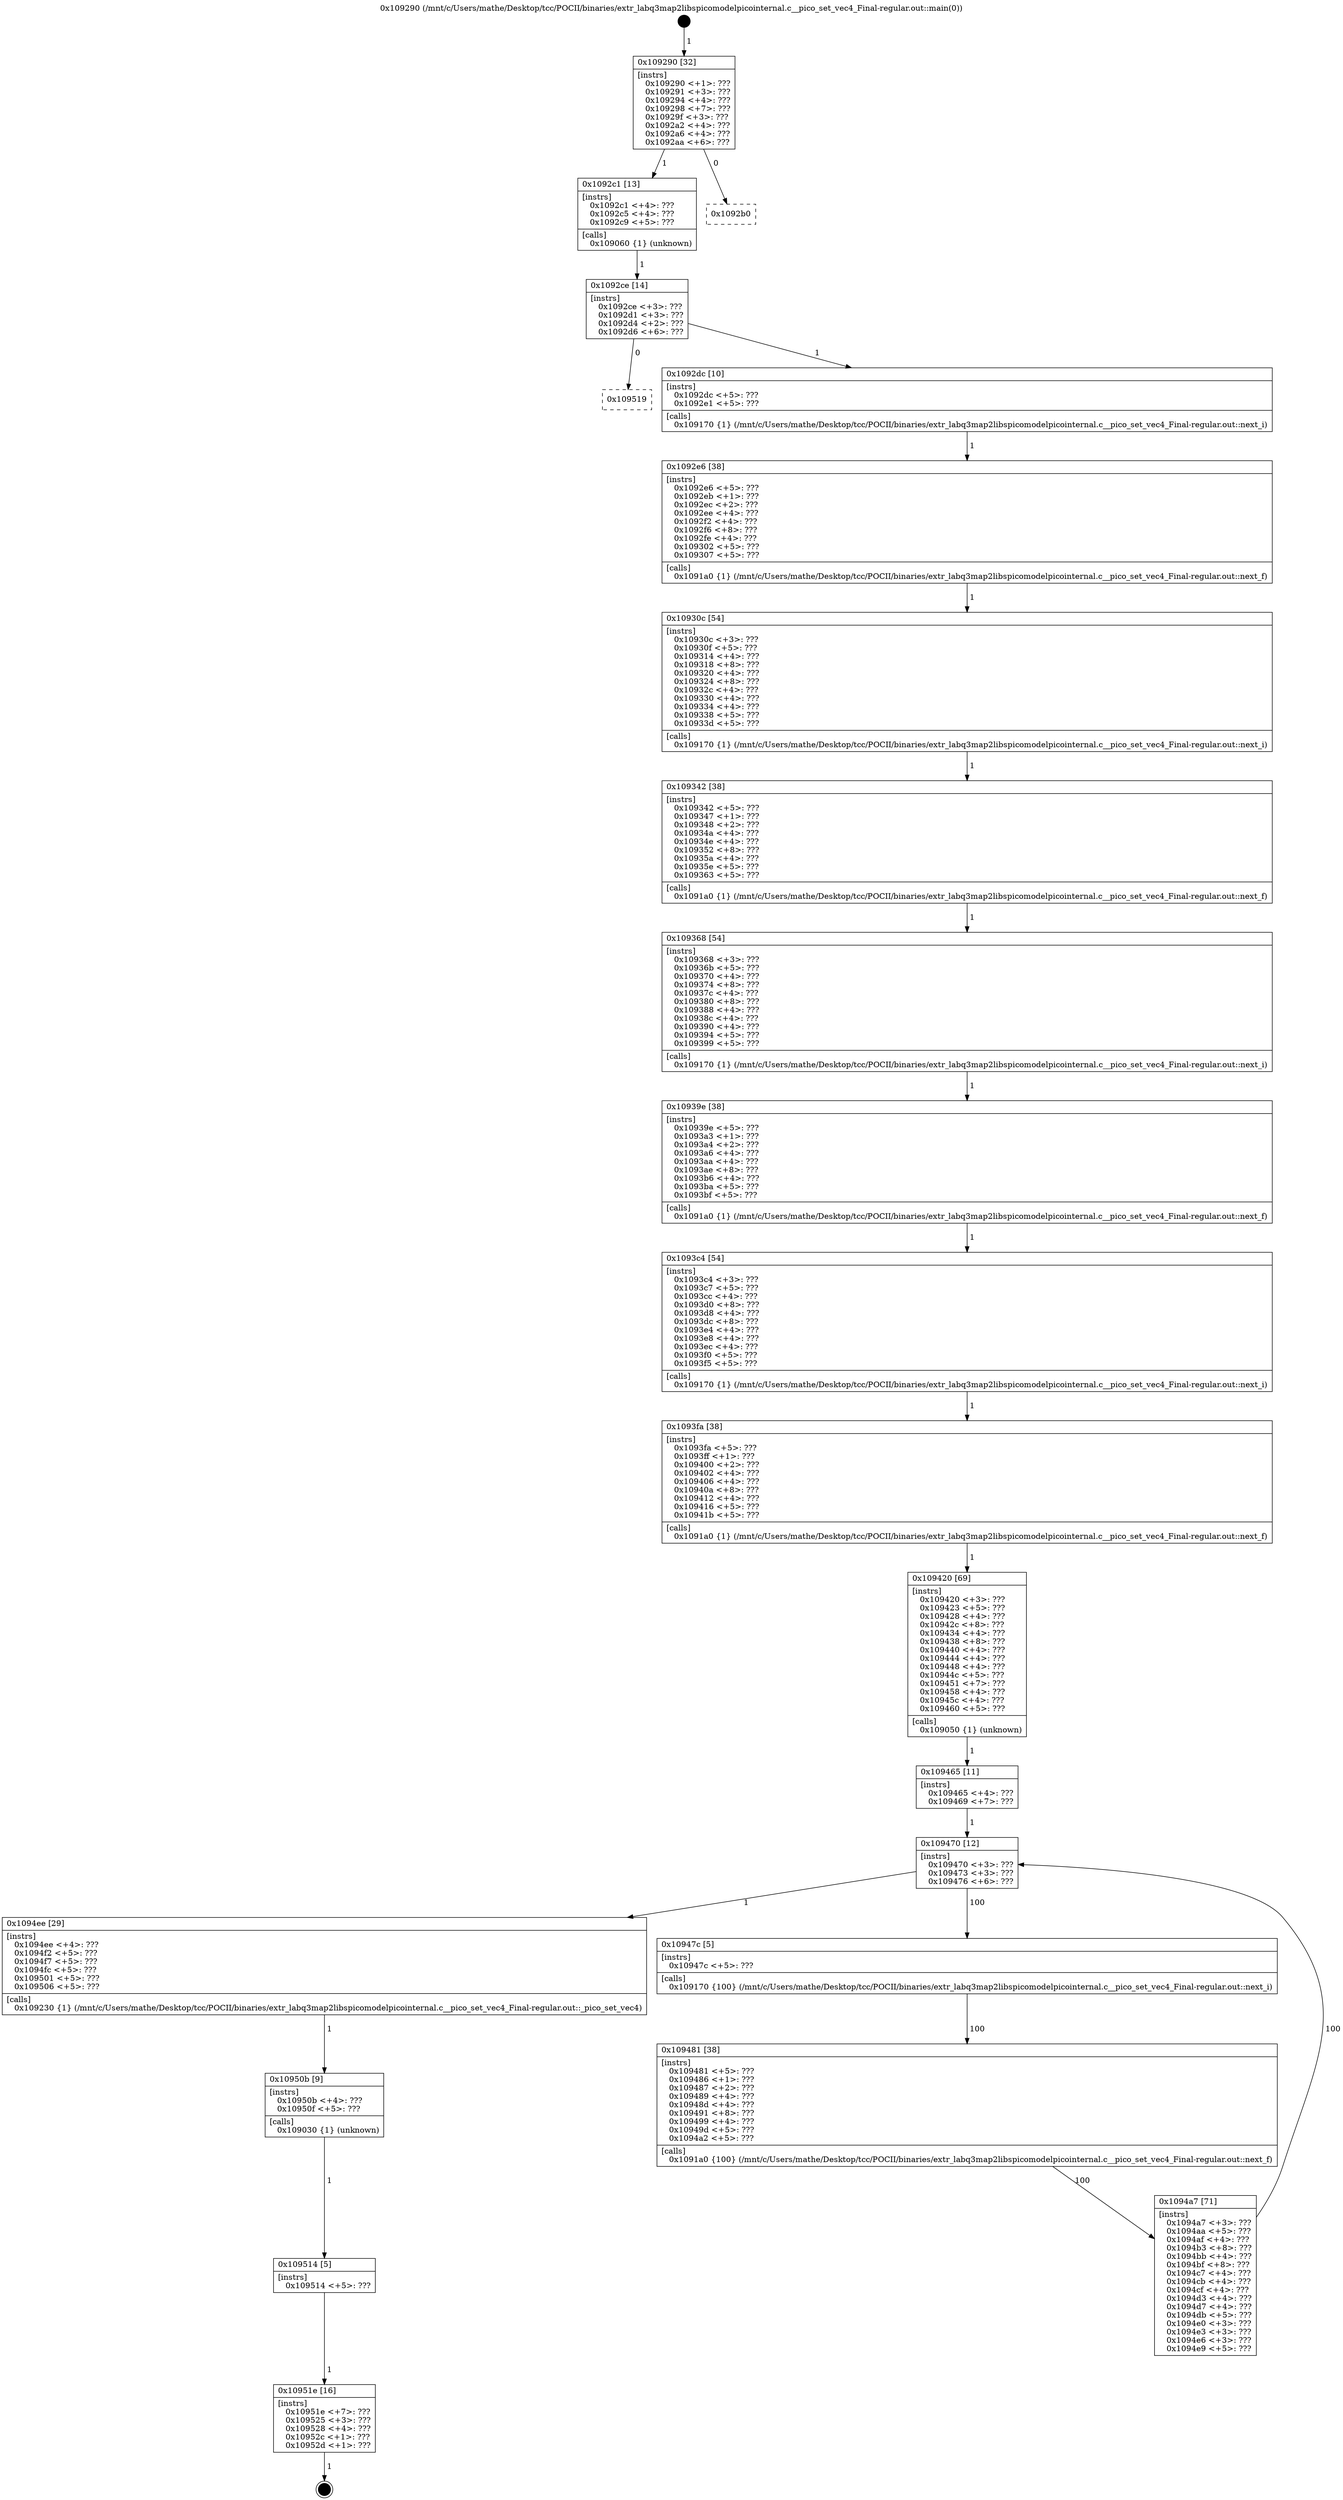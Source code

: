 digraph "0x109290" {
  label = "0x109290 (/mnt/c/Users/mathe/Desktop/tcc/POCII/binaries/extr_labq3map2libspicomodelpicointernal.c__pico_set_vec4_Final-regular.out::main(0))"
  labelloc = "t"
  node[shape=record]

  Entry [label="",width=0.3,height=0.3,shape=circle,fillcolor=black,style=filled]
  "0x109290" [label="{
     0x109290 [32]\l
     | [instrs]\l
     &nbsp;&nbsp;0x109290 \<+1\>: ???\l
     &nbsp;&nbsp;0x109291 \<+3\>: ???\l
     &nbsp;&nbsp;0x109294 \<+4\>: ???\l
     &nbsp;&nbsp;0x109298 \<+7\>: ???\l
     &nbsp;&nbsp;0x10929f \<+3\>: ???\l
     &nbsp;&nbsp;0x1092a2 \<+4\>: ???\l
     &nbsp;&nbsp;0x1092a6 \<+4\>: ???\l
     &nbsp;&nbsp;0x1092aa \<+6\>: ???\l
  }"]
  "0x1092c1" [label="{
     0x1092c1 [13]\l
     | [instrs]\l
     &nbsp;&nbsp;0x1092c1 \<+4\>: ???\l
     &nbsp;&nbsp;0x1092c5 \<+4\>: ???\l
     &nbsp;&nbsp;0x1092c9 \<+5\>: ???\l
     | [calls]\l
     &nbsp;&nbsp;0x109060 \{1\} (unknown)\l
  }"]
  "0x1092b0" [label="{
     0x1092b0\l
  }", style=dashed]
  "0x1092ce" [label="{
     0x1092ce [14]\l
     | [instrs]\l
     &nbsp;&nbsp;0x1092ce \<+3\>: ???\l
     &nbsp;&nbsp;0x1092d1 \<+3\>: ???\l
     &nbsp;&nbsp;0x1092d4 \<+2\>: ???\l
     &nbsp;&nbsp;0x1092d6 \<+6\>: ???\l
  }"]
  "0x109519" [label="{
     0x109519\l
  }", style=dashed]
  "0x1092dc" [label="{
     0x1092dc [10]\l
     | [instrs]\l
     &nbsp;&nbsp;0x1092dc \<+5\>: ???\l
     &nbsp;&nbsp;0x1092e1 \<+5\>: ???\l
     | [calls]\l
     &nbsp;&nbsp;0x109170 \{1\} (/mnt/c/Users/mathe/Desktop/tcc/POCII/binaries/extr_labq3map2libspicomodelpicointernal.c__pico_set_vec4_Final-regular.out::next_i)\l
  }"]
  Exit [label="",width=0.3,height=0.3,shape=circle,fillcolor=black,style=filled,peripheries=2]
  "0x1092e6" [label="{
     0x1092e6 [38]\l
     | [instrs]\l
     &nbsp;&nbsp;0x1092e6 \<+5\>: ???\l
     &nbsp;&nbsp;0x1092eb \<+1\>: ???\l
     &nbsp;&nbsp;0x1092ec \<+2\>: ???\l
     &nbsp;&nbsp;0x1092ee \<+4\>: ???\l
     &nbsp;&nbsp;0x1092f2 \<+4\>: ???\l
     &nbsp;&nbsp;0x1092f6 \<+8\>: ???\l
     &nbsp;&nbsp;0x1092fe \<+4\>: ???\l
     &nbsp;&nbsp;0x109302 \<+5\>: ???\l
     &nbsp;&nbsp;0x109307 \<+5\>: ???\l
     | [calls]\l
     &nbsp;&nbsp;0x1091a0 \{1\} (/mnt/c/Users/mathe/Desktop/tcc/POCII/binaries/extr_labq3map2libspicomodelpicointernal.c__pico_set_vec4_Final-regular.out::next_f)\l
  }"]
  "0x10930c" [label="{
     0x10930c [54]\l
     | [instrs]\l
     &nbsp;&nbsp;0x10930c \<+3\>: ???\l
     &nbsp;&nbsp;0x10930f \<+5\>: ???\l
     &nbsp;&nbsp;0x109314 \<+4\>: ???\l
     &nbsp;&nbsp;0x109318 \<+8\>: ???\l
     &nbsp;&nbsp;0x109320 \<+4\>: ???\l
     &nbsp;&nbsp;0x109324 \<+8\>: ???\l
     &nbsp;&nbsp;0x10932c \<+4\>: ???\l
     &nbsp;&nbsp;0x109330 \<+4\>: ???\l
     &nbsp;&nbsp;0x109334 \<+4\>: ???\l
     &nbsp;&nbsp;0x109338 \<+5\>: ???\l
     &nbsp;&nbsp;0x10933d \<+5\>: ???\l
     | [calls]\l
     &nbsp;&nbsp;0x109170 \{1\} (/mnt/c/Users/mathe/Desktop/tcc/POCII/binaries/extr_labq3map2libspicomodelpicointernal.c__pico_set_vec4_Final-regular.out::next_i)\l
  }"]
  "0x109342" [label="{
     0x109342 [38]\l
     | [instrs]\l
     &nbsp;&nbsp;0x109342 \<+5\>: ???\l
     &nbsp;&nbsp;0x109347 \<+1\>: ???\l
     &nbsp;&nbsp;0x109348 \<+2\>: ???\l
     &nbsp;&nbsp;0x10934a \<+4\>: ???\l
     &nbsp;&nbsp;0x10934e \<+4\>: ???\l
     &nbsp;&nbsp;0x109352 \<+8\>: ???\l
     &nbsp;&nbsp;0x10935a \<+4\>: ???\l
     &nbsp;&nbsp;0x10935e \<+5\>: ???\l
     &nbsp;&nbsp;0x109363 \<+5\>: ???\l
     | [calls]\l
     &nbsp;&nbsp;0x1091a0 \{1\} (/mnt/c/Users/mathe/Desktop/tcc/POCII/binaries/extr_labq3map2libspicomodelpicointernal.c__pico_set_vec4_Final-regular.out::next_f)\l
  }"]
  "0x109368" [label="{
     0x109368 [54]\l
     | [instrs]\l
     &nbsp;&nbsp;0x109368 \<+3\>: ???\l
     &nbsp;&nbsp;0x10936b \<+5\>: ???\l
     &nbsp;&nbsp;0x109370 \<+4\>: ???\l
     &nbsp;&nbsp;0x109374 \<+8\>: ???\l
     &nbsp;&nbsp;0x10937c \<+4\>: ???\l
     &nbsp;&nbsp;0x109380 \<+8\>: ???\l
     &nbsp;&nbsp;0x109388 \<+4\>: ???\l
     &nbsp;&nbsp;0x10938c \<+4\>: ???\l
     &nbsp;&nbsp;0x109390 \<+4\>: ???\l
     &nbsp;&nbsp;0x109394 \<+5\>: ???\l
     &nbsp;&nbsp;0x109399 \<+5\>: ???\l
     | [calls]\l
     &nbsp;&nbsp;0x109170 \{1\} (/mnt/c/Users/mathe/Desktop/tcc/POCII/binaries/extr_labq3map2libspicomodelpicointernal.c__pico_set_vec4_Final-regular.out::next_i)\l
  }"]
  "0x10939e" [label="{
     0x10939e [38]\l
     | [instrs]\l
     &nbsp;&nbsp;0x10939e \<+5\>: ???\l
     &nbsp;&nbsp;0x1093a3 \<+1\>: ???\l
     &nbsp;&nbsp;0x1093a4 \<+2\>: ???\l
     &nbsp;&nbsp;0x1093a6 \<+4\>: ???\l
     &nbsp;&nbsp;0x1093aa \<+4\>: ???\l
     &nbsp;&nbsp;0x1093ae \<+8\>: ???\l
     &nbsp;&nbsp;0x1093b6 \<+4\>: ???\l
     &nbsp;&nbsp;0x1093ba \<+5\>: ???\l
     &nbsp;&nbsp;0x1093bf \<+5\>: ???\l
     | [calls]\l
     &nbsp;&nbsp;0x1091a0 \{1\} (/mnt/c/Users/mathe/Desktop/tcc/POCII/binaries/extr_labq3map2libspicomodelpicointernal.c__pico_set_vec4_Final-regular.out::next_f)\l
  }"]
  "0x1093c4" [label="{
     0x1093c4 [54]\l
     | [instrs]\l
     &nbsp;&nbsp;0x1093c4 \<+3\>: ???\l
     &nbsp;&nbsp;0x1093c7 \<+5\>: ???\l
     &nbsp;&nbsp;0x1093cc \<+4\>: ???\l
     &nbsp;&nbsp;0x1093d0 \<+8\>: ???\l
     &nbsp;&nbsp;0x1093d8 \<+4\>: ???\l
     &nbsp;&nbsp;0x1093dc \<+8\>: ???\l
     &nbsp;&nbsp;0x1093e4 \<+4\>: ???\l
     &nbsp;&nbsp;0x1093e8 \<+4\>: ???\l
     &nbsp;&nbsp;0x1093ec \<+4\>: ???\l
     &nbsp;&nbsp;0x1093f0 \<+5\>: ???\l
     &nbsp;&nbsp;0x1093f5 \<+5\>: ???\l
     | [calls]\l
     &nbsp;&nbsp;0x109170 \{1\} (/mnt/c/Users/mathe/Desktop/tcc/POCII/binaries/extr_labq3map2libspicomodelpicointernal.c__pico_set_vec4_Final-regular.out::next_i)\l
  }"]
  "0x1093fa" [label="{
     0x1093fa [38]\l
     | [instrs]\l
     &nbsp;&nbsp;0x1093fa \<+5\>: ???\l
     &nbsp;&nbsp;0x1093ff \<+1\>: ???\l
     &nbsp;&nbsp;0x109400 \<+2\>: ???\l
     &nbsp;&nbsp;0x109402 \<+4\>: ???\l
     &nbsp;&nbsp;0x109406 \<+4\>: ???\l
     &nbsp;&nbsp;0x10940a \<+8\>: ???\l
     &nbsp;&nbsp;0x109412 \<+4\>: ???\l
     &nbsp;&nbsp;0x109416 \<+5\>: ???\l
     &nbsp;&nbsp;0x10941b \<+5\>: ???\l
     | [calls]\l
     &nbsp;&nbsp;0x1091a0 \{1\} (/mnt/c/Users/mathe/Desktop/tcc/POCII/binaries/extr_labq3map2libspicomodelpicointernal.c__pico_set_vec4_Final-regular.out::next_f)\l
  }"]
  "0x109420" [label="{
     0x109420 [69]\l
     | [instrs]\l
     &nbsp;&nbsp;0x109420 \<+3\>: ???\l
     &nbsp;&nbsp;0x109423 \<+5\>: ???\l
     &nbsp;&nbsp;0x109428 \<+4\>: ???\l
     &nbsp;&nbsp;0x10942c \<+8\>: ???\l
     &nbsp;&nbsp;0x109434 \<+4\>: ???\l
     &nbsp;&nbsp;0x109438 \<+8\>: ???\l
     &nbsp;&nbsp;0x109440 \<+4\>: ???\l
     &nbsp;&nbsp;0x109444 \<+4\>: ???\l
     &nbsp;&nbsp;0x109448 \<+4\>: ???\l
     &nbsp;&nbsp;0x10944c \<+5\>: ???\l
     &nbsp;&nbsp;0x109451 \<+7\>: ???\l
     &nbsp;&nbsp;0x109458 \<+4\>: ???\l
     &nbsp;&nbsp;0x10945c \<+4\>: ???\l
     &nbsp;&nbsp;0x109460 \<+5\>: ???\l
     | [calls]\l
     &nbsp;&nbsp;0x109050 \{1\} (unknown)\l
  }"]
  "0x109470" [label="{
     0x109470 [12]\l
     | [instrs]\l
     &nbsp;&nbsp;0x109470 \<+3\>: ???\l
     &nbsp;&nbsp;0x109473 \<+3\>: ???\l
     &nbsp;&nbsp;0x109476 \<+6\>: ???\l
  }"]
  "0x1094ee" [label="{
     0x1094ee [29]\l
     | [instrs]\l
     &nbsp;&nbsp;0x1094ee \<+4\>: ???\l
     &nbsp;&nbsp;0x1094f2 \<+5\>: ???\l
     &nbsp;&nbsp;0x1094f7 \<+5\>: ???\l
     &nbsp;&nbsp;0x1094fc \<+5\>: ???\l
     &nbsp;&nbsp;0x109501 \<+5\>: ???\l
     &nbsp;&nbsp;0x109506 \<+5\>: ???\l
     | [calls]\l
     &nbsp;&nbsp;0x109230 \{1\} (/mnt/c/Users/mathe/Desktop/tcc/POCII/binaries/extr_labq3map2libspicomodelpicointernal.c__pico_set_vec4_Final-regular.out::_pico_set_vec4)\l
  }"]
  "0x10947c" [label="{
     0x10947c [5]\l
     | [instrs]\l
     &nbsp;&nbsp;0x10947c \<+5\>: ???\l
     | [calls]\l
     &nbsp;&nbsp;0x109170 \{100\} (/mnt/c/Users/mathe/Desktop/tcc/POCII/binaries/extr_labq3map2libspicomodelpicointernal.c__pico_set_vec4_Final-regular.out::next_i)\l
  }"]
  "0x109481" [label="{
     0x109481 [38]\l
     | [instrs]\l
     &nbsp;&nbsp;0x109481 \<+5\>: ???\l
     &nbsp;&nbsp;0x109486 \<+1\>: ???\l
     &nbsp;&nbsp;0x109487 \<+2\>: ???\l
     &nbsp;&nbsp;0x109489 \<+4\>: ???\l
     &nbsp;&nbsp;0x10948d \<+4\>: ???\l
     &nbsp;&nbsp;0x109491 \<+8\>: ???\l
     &nbsp;&nbsp;0x109499 \<+4\>: ???\l
     &nbsp;&nbsp;0x10949d \<+5\>: ???\l
     &nbsp;&nbsp;0x1094a2 \<+5\>: ???\l
     | [calls]\l
     &nbsp;&nbsp;0x1091a0 \{100\} (/mnt/c/Users/mathe/Desktop/tcc/POCII/binaries/extr_labq3map2libspicomodelpicointernal.c__pico_set_vec4_Final-regular.out::next_f)\l
  }"]
  "0x1094a7" [label="{
     0x1094a7 [71]\l
     | [instrs]\l
     &nbsp;&nbsp;0x1094a7 \<+3\>: ???\l
     &nbsp;&nbsp;0x1094aa \<+5\>: ???\l
     &nbsp;&nbsp;0x1094af \<+4\>: ???\l
     &nbsp;&nbsp;0x1094b3 \<+8\>: ???\l
     &nbsp;&nbsp;0x1094bb \<+4\>: ???\l
     &nbsp;&nbsp;0x1094bf \<+8\>: ???\l
     &nbsp;&nbsp;0x1094c7 \<+4\>: ???\l
     &nbsp;&nbsp;0x1094cb \<+4\>: ???\l
     &nbsp;&nbsp;0x1094cf \<+4\>: ???\l
     &nbsp;&nbsp;0x1094d3 \<+4\>: ???\l
     &nbsp;&nbsp;0x1094d7 \<+4\>: ???\l
     &nbsp;&nbsp;0x1094db \<+5\>: ???\l
     &nbsp;&nbsp;0x1094e0 \<+3\>: ???\l
     &nbsp;&nbsp;0x1094e3 \<+3\>: ???\l
     &nbsp;&nbsp;0x1094e6 \<+3\>: ???\l
     &nbsp;&nbsp;0x1094e9 \<+5\>: ???\l
  }"]
  "0x109465" [label="{
     0x109465 [11]\l
     | [instrs]\l
     &nbsp;&nbsp;0x109465 \<+4\>: ???\l
     &nbsp;&nbsp;0x109469 \<+7\>: ???\l
  }"]
  "0x10950b" [label="{
     0x10950b [9]\l
     | [instrs]\l
     &nbsp;&nbsp;0x10950b \<+4\>: ???\l
     &nbsp;&nbsp;0x10950f \<+5\>: ???\l
     | [calls]\l
     &nbsp;&nbsp;0x109030 \{1\} (unknown)\l
  }"]
  "0x109514" [label="{
     0x109514 [5]\l
     | [instrs]\l
     &nbsp;&nbsp;0x109514 \<+5\>: ???\l
  }"]
  "0x10951e" [label="{
     0x10951e [16]\l
     | [instrs]\l
     &nbsp;&nbsp;0x10951e \<+7\>: ???\l
     &nbsp;&nbsp;0x109525 \<+3\>: ???\l
     &nbsp;&nbsp;0x109528 \<+4\>: ???\l
     &nbsp;&nbsp;0x10952c \<+1\>: ???\l
     &nbsp;&nbsp;0x10952d \<+1\>: ???\l
  }"]
  Entry -> "0x109290" [label=" 1"]
  "0x109290" -> "0x1092c1" [label=" 1"]
  "0x109290" -> "0x1092b0" [label=" 0"]
  "0x1092c1" -> "0x1092ce" [label=" 1"]
  "0x1092ce" -> "0x109519" [label=" 0"]
  "0x1092ce" -> "0x1092dc" [label=" 1"]
  "0x10951e" -> Exit [label=" 1"]
  "0x1092dc" -> "0x1092e6" [label=" 1"]
  "0x1092e6" -> "0x10930c" [label=" 1"]
  "0x10930c" -> "0x109342" [label=" 1"]
  "0x109342" -> "0x109368" [label=" 1"]
  "0x109368" -> "0x10939e" [label=" 1"]
  "0x10939e" -> "0x1093c4" [label=" 1"]
  "0x1093c4" -> "0x1093fa" [label=" 1"]
  "0x1093fa" -> "0x109420" [label=" 1"]
  "0x109420" -> "0x109465" [label=" 1"]
  "0x109470" -> "0x1094ee" [label=" 1"]
  "0x109470" -> "0x10947c" [label=" 100"]
  "0x10947c" -> "0x109481" [label=" 100"]
  "0x109481" -> "0x1094a7" [label=" 100"]
  "0x109465" -> "0x109470" [label=" 1"]
  "0x1094a7" -> "0x109470" [label=" 100"]
  "0x1094ee" -> "0x10950b" [label=" 1"]
  "0x10950b" -> "0x109514" [label=" 1"]
  "0x109514" -> "0x10951e" [label=" 1"]
}
